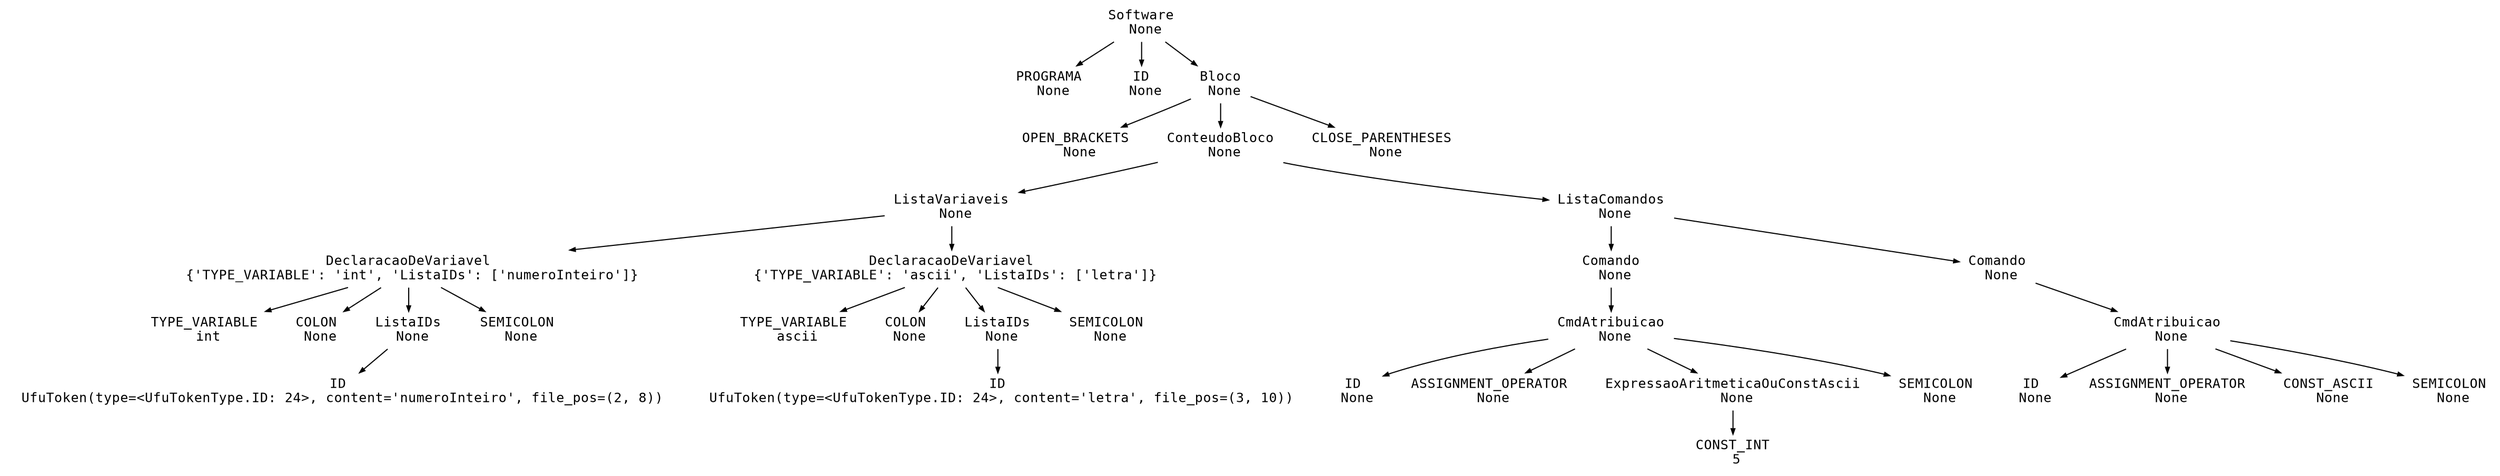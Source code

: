 digraph astgraph {
  node [shape=none, fontsize=12, fontname="Courier", height=.1];
  ranksep=.3;
  edge [arrowsize=.5]
node140164695250016 [label="Software
 None"]
node140164695251840 [label="PROGRAMA
 None"]
  node140164695250016 -> node140164695251840
node140164695251936 [label="ID
 None"]
  node140164695250016 -> node140164695251936
node140164695685488 [label="Bloco
 None"]
  node140164695250016 -> node140164695685488
node140164695249248 [label="OPEN_BRACKETS
 None"]
  node140164695685488 -> node140164695249248
node140164695604240 [label="ConteudoBloco
 None"]
  node140164695685488 -> node140164695604240
node140164695249536 [label="CLOSE_PARENTHESES
 None"]
  node140164695685488 -> node140164695249536
node140164695605104 [label="ListaVariaveis
 None"]
  node140164695604240 -> node140164695605104
node140164695249680 [label="ListaComandos
 None"]
  node140164695604240 -> node140164695249680
node140164695604480 [label="DeclaracaoDeVariavel
 {'TYPE_VARIABLE': 'int', 'ListaIDs': ['numeroInteiro']}"]
  node140164695605104 -> node140164695604480
node140164695604192 [label="DeclaracaoDeVariavel
 {'TYPE_VARIABLE': 'ascii', 'ListaIDs': ['letra']}"]
  node140164695605104 -> node140164695604192
node140164695604384 [label="Comando
 None"]
  node140164695249680 -> node140164695604384
node140164695249776 [label="Comando
 None"]
  node140164695249680 -> node140164695249776
node140164695604432 [label="TYPE_VARIABLE
 int"]
  node140164695604480 -> node140164695604432
node140164695604816 [label="COLON
 None"]
  node140164695604480 -> node140164695604816
node140164695602848 [label="ListaIDs
 None"]
  node140164695604480 -> node140164695602848
node140164695604672 [label="SEMICOLON
 None"]
  node140164695604480 -> node140164695604672
node140164695604096 [label="TYPE_VARIABLE
 ascii"]
  node140164695604192 -> node140164695604096
node140164695604000 [label="COLON
 None"]
  node140164695604192 -> node140164695604000
node140164695604960 [label="ListaIDs
 None"]
  node140164695604192 -> node140164695604960
node140164695605152 [label="SEMICOLON
 None"]
  node140164695604192 -> node140164695605152
node140164695252464 [label="CmdAtribuicao
 None"]
  node140164695604384 -> node140164695252464
node140164695249488 [label="CmdAtribuicao
 None"]
  node140164695249776 -> node140164695249488
node140164695603664 [label="ID
 UfuToken(type=<UfuTokenType.ID: 24>, content='numeroInteiro', file_pos=(2, 8))"]
  node140164695602848 -> node140164695603664
node140164695604576 [label="ID
 UfuToken(type=<UfuTokenType.ID: 24>, content='letra', file_pos=(3, 10))"]
  node140164695604960 -> node140164695604576
node140164695252608 [label="ID
 None"]
  node140164695252464 -> node140164695252608
node140164695252272 [label="ASSIGNMENT_OPERATOR
 None"]
  node140164695252464 -> node140164695252272
node140165080221392 [label="ExpressaoAritmeticaOuConstAscii
 None"]
  node140164695252464 -> node140165080221392
node140164695249584 [label="SEMICOLON
 None"]
  node140164695252464 -> node140164695249584
node140164695249344 [label="ID
 None"]
  node140164695249488 -> node140164695249344
node140164695249008 [label="ASSIGNMENT_OPERATOR
 None"]
  node140164695249488 -> node140164695249008
node140164695249872 [label="CONST_ASCII
 None"]
  node140164695249488 -> node140164695249872
node140164695249104 [label="SEMICOLON
 None"]
  node140164695249488 -> node140164695249104
node140164695252512 [label="CONST_INT
 5"]
  node140165080221392 -> node140164695252512
}